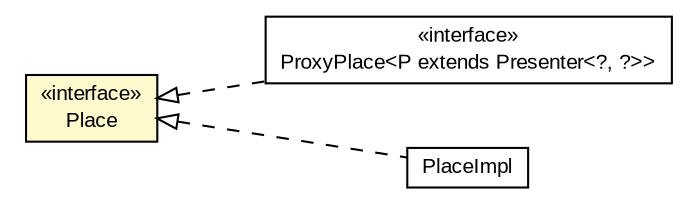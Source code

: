 #!/usr/local/bin/dot
#
# Class diagram 
# Generated by UMLGraph version R5_6-24-gf6e263 (http://www.umlgraph.org/)
#

digraph G {
	edge [fontname="arial",fontsize=10,labelfontname="arial",labelfontsize=10];
	node [fontname="arial",fontsize=10,shape=plaintext];
	nodesep=0.25;
	ranksep=0.5;
	rankdir=LR;
	// com.gwtplatform.mvp.client.proxy.ProxyPlace<P extends com.gwtplatform.mvp.client.Presenter<?, ?>>
	c382775 [label=<<table title="com.gwtplatform.mvp.client.proxy.ProxyPlace" border="0" cellborder="1" cellspacing="0" cellpadding="2" port="p" href="./ProxyPlace.html">
		<tr><td><table border="0" cellspacing="0" cellpadding="1">
<tr><td align="center" balign="center"> &#171;interface&#187; </td></tr>
<tr><td align="center" balign="center"> ProxyPlace&lt;P extends Presenter&lt;?, ?&gt;&gt; </td></tr>
		</table></td></tr>
		</table>>, URL="./ProxyPlace.html", fontname="arial", fontcolor="black", fontsize=10.0];
	// com.gwtplatform.mvp.client.proxy.PlaceImpl
	c382782 [label=<<table title="com.gwtplatform.mvp.client.proxy.PlaceImpl" border="0" cellborder="1" cellspacing="0" cellpadding="2" port="p" href="./PlaceImpl.html">
		<tr><td><table border="0" cellspacing="0" cellpadding="1">
<tr><td align="center" balign="center"> PlaceImpl </td></tr>
		</table></td></tr>
		</table>>, URL="./PlaceImpl.html", fontname="arial", fontcolor="black", fontsize=10.0];
	// com.gwtplatform.mvp.client.proxy.Place
	c382783 [label=<<table title="com.gwtplatform.mvp.client.proxy.Place" border="0" cellborder="1" cellspacing="0" cellpadding="2" port="p" bgcolor="lemonChiffon" href="./Place.html">
		<tr><td><table border="0" cellspacing="0" cellpadding="1">
<tr><td align="center" balign="center"> &#171;interface&#187; </td></tr>
<tr><td align="center" balign="center"> Place </td></tr>
		</table></td></tr>
		</table>>, URL="./Place.html", fontname="arial", fontcolor="black", fontsize=10.0];
	//com.gwtplatform.mvp.client.proxy.ProxyPlace<P extends com.gwtplatform.mvp.client.Presenter<?, ?>> implements com.gwtplatform.mvp.client.proxy.Place
	c382783:p -> c382775:p [dir=back,arrowtail=empty,style=dashed];
	//com.gwtplatform.mvp.client.proxy.PlaceImpl implements com.gwtplatform.mvp.client.proxy.Place
	c382783:p -> c382782:p [dir=back,arrowtail=empty,style=dashed];
}

